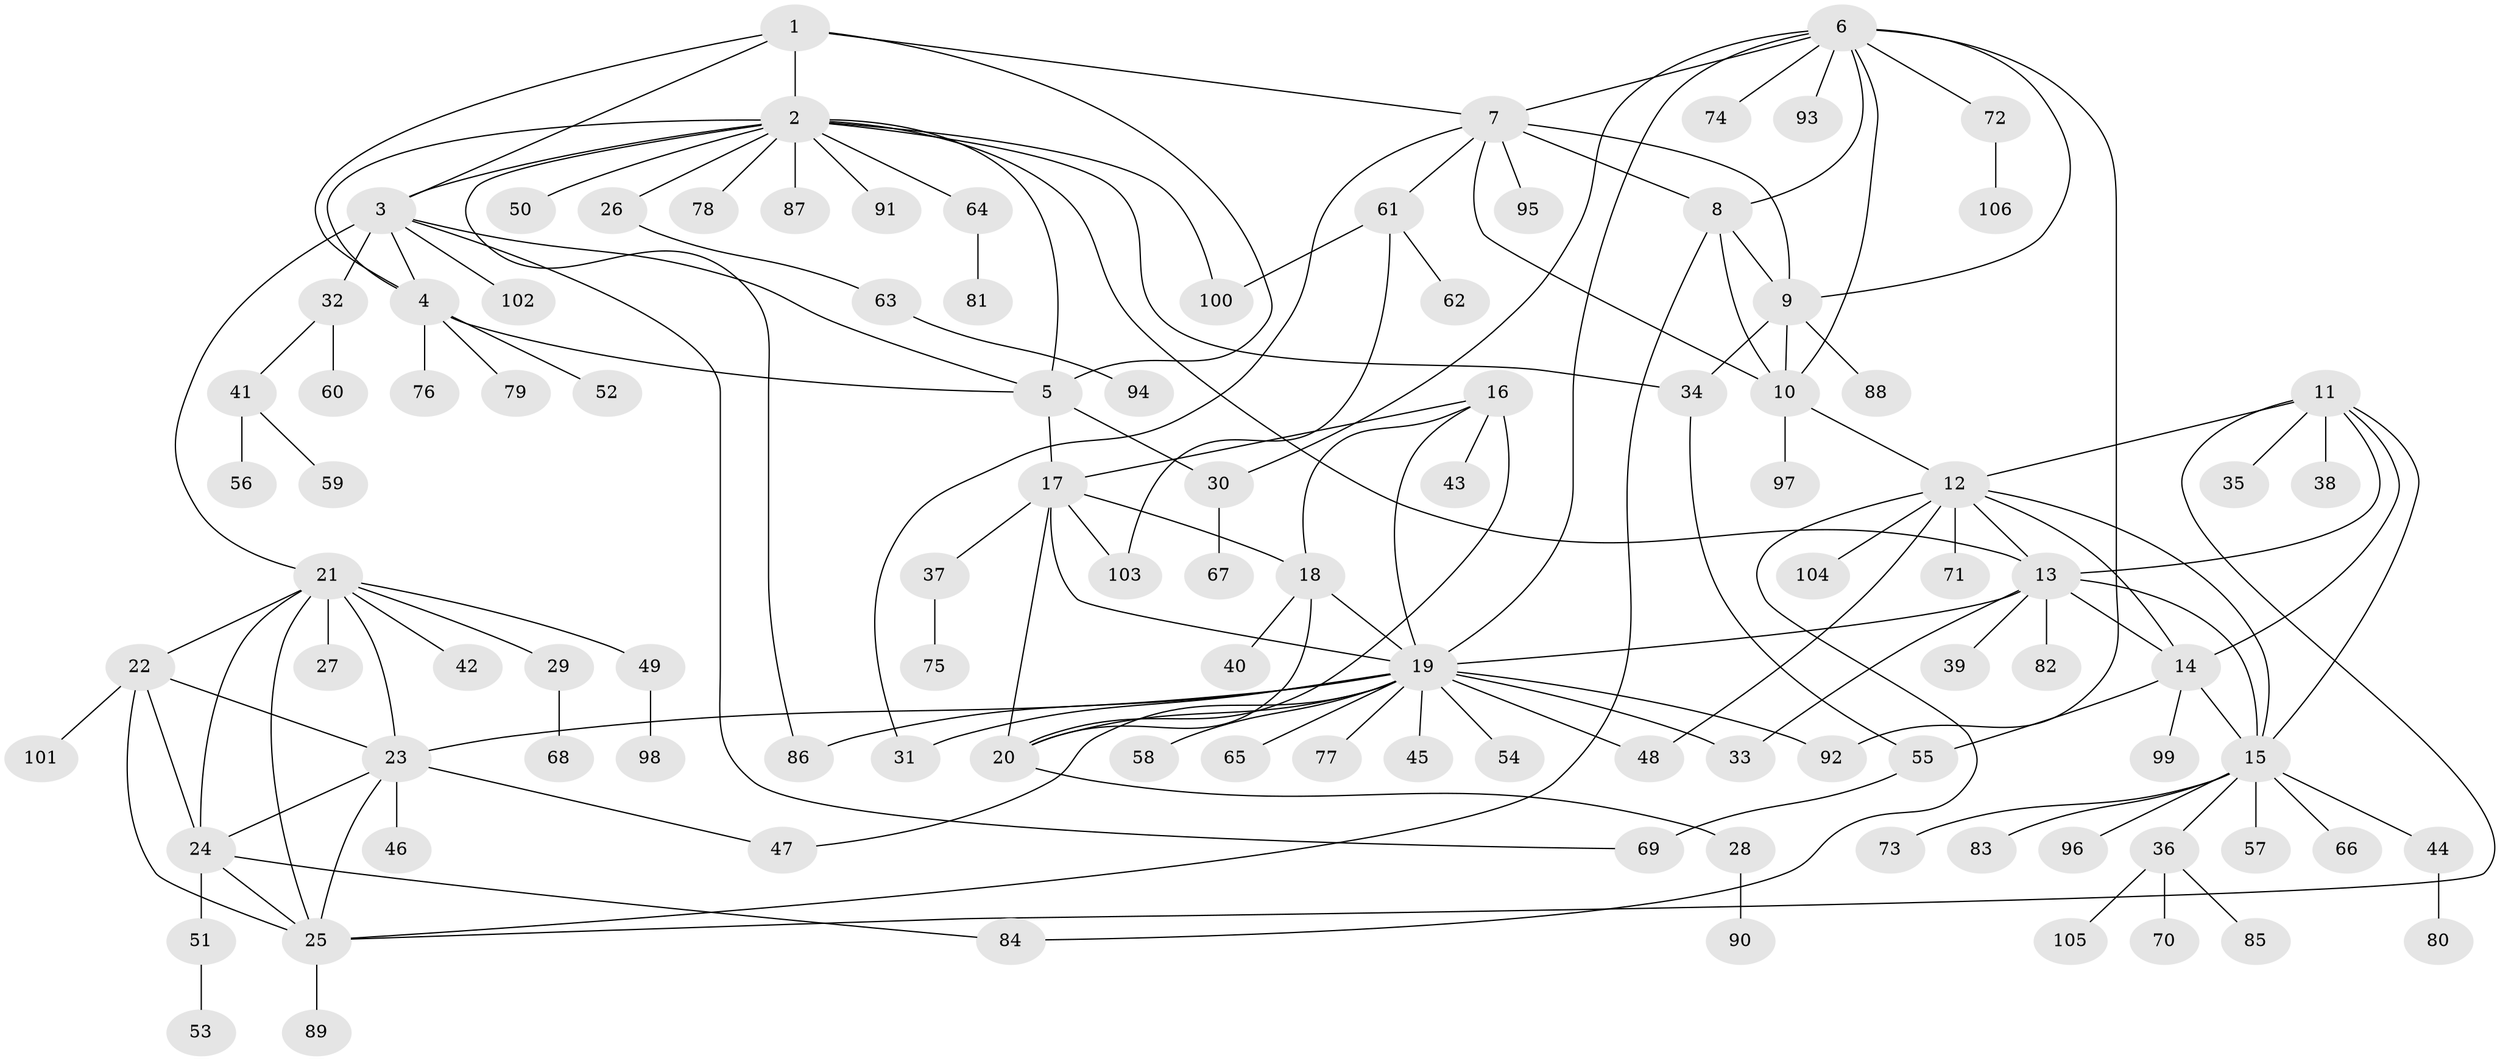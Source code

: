 // Generated by graph-tools (version 1.1) at 2025/37/03/09/25 02:37:31]
// undirected, 106 vertices, 154 edges
graph export_dot {
graph [start="1"]
  node [color=gray90,style=filled];
  1;
  2;
  3;
  4;
  5;
  6;
  7;
  8;
  9;
  10;
  11;
  12;
  13;
  14;
  15;
  16;
  17;
  18;
  19;
  20;
  21;
  22;
  23;
  24;
  25;
  26;
  27;
  28;
  29;
  30;
  31;
  32;
  33;
  34;
  35;
  36;
  37;
  38;
  39;
  40;
  41;
  42;
  43;
  44;
  45;
  46;
  47;
  48;
  49;
  50;
  51;
  52;
  53;
  54;
  55;
  56;
  57;
  58;
  59;
  60;
  61;
  62;
  63;
  64;
  65;
  66;
  67;
  68;
  69;
  70;
  71;
  72;
  73;
  74;
  75;
  76;
  77;
  78;
  79;
  80;
  81;
  82;
  83;
  84;
  85;
  86;
  87;
  88;
  89;
  90;
  91;
  92;
  93;
  94;
  95;
  96;
  97;
  98;
  99;
  100;
  101;
  102;
  103;
  104;
  105;
  106;
  1 -- 2;
  1 -- 3;
  1 -- 4;
  1 -- 5;
  1 -- 7;
  2 -- 3;
  2 -- 4;
  2 -- 5;
  2 -- 13;
  2 -- 26;
  2 -- 34;
  2 -- 50;
  2 -- 64;
  2 -- 78;
  2 -- 86;
  2 -- 87;
  2 -- 91;
  2 -- 100;
  3 -- 4;
  3 -- 5;
  3 -- 21;
  3 -- 32;
  3 -- 69;
  3 -- 102;
  4 -- 5;
  4 -- 52;
  4 -- 76;
  4 -- 79;
  5 -- 17;
  5 -- 30;
  6 -- 7;
  6 -- 8;
  6 -- 9;
  6 -- 10;
  6 -- 19;
  6 -- 30;
  6 -- 72;
  6 -- 74;
  6 -- 92;
  6 -- 93;
  7 -- 8;
  7 -- 9;
  7 -- 10;
  7 -- 31;
  7 -- 61;
  7 -- 95;
  8 -- 9;
  8 -- 10;
  8 -- 25;
  9 -- 10;
  9 -- 34;
  9 -- 88;
  10 -- 12;
  10 -- 97;
  11 -- 12;
  11 -- 13;
  11 -- 14;
  11 -- 15;
  11 -- 25;
  11 -- 35;
  11 -- 38;
  12 -- 13;
  12 -- 14;
  12 -- 15;
  12 -- 48;
  12 -- 71;
  12 -- 84;
  12 -- 104;
  13 -- 14;
  13 -- 15;
  13 -- 19;
  13 -- 33;
  13 -- 39;
  13 -- 82;
  14 -- 15;
  14 -- 55;
  14 -- 99;
  15 -- 36;
  15 -- 44;
  15 -- 57;
  15 -- 66;
  15 -- 73;
  15 -- 83;
  15 -- 96;
  16 -- 17;
  16 -- 18;
  16 -- 19;
  16 -- 20;
  16 -- 43;
  17 -- 18;
  17 -- 19;
  17 -- 20;
  17 -- 37;
  17 -- 103;
  18 -- 19;
  18 -- 20;
  18 -- 40;
  19 -- 20;
  19 -- 23;
  19 -- 31;
  19 -- 33;
  19 -- 45;
  19 -- 47;
  19 -- 48;
  19 -- 54;
  19 -- 58;
  19 -- 65;
  19 -- 77;
  19 -- 86;
  19 -- 92;
  20 -- 28;
  21 -- 22;
  21 -- 23;
  21 -- 24;
  21 -- 25;
  21 -- 27;
  21 -- 29;
  21 -- 42;
  21 -- 49;
  22 -- 23;
  22 -- 24;
  22 -- 25;
  22 -- 101;
  23 -- 24;
  23 -- 25;
  23 -- 46;
  23 -- 47;
  24 -- 25;
  24 -- 51;
  24 -- 84;
  25 -- 89;
  26 -- 63;
  28 -- 90;
  29 -- 68;
  30 -- 67;
  32 -- 41;
  32 -- 60;
  34 -- 55;
  36 -- 70;
  36 -- 85;
  36 -- 105;
  37 -- 75;
  41 -- 56;
  41 -- 59;
  44 -- 80;
  49 -- 98;
  51 -- 53;
  55 -- 69;
  61 -- 62;
  61 -- 100;
  61 -- 103;
  63 -- 94;
  64 -- 81;
  72 -- 106;
}

